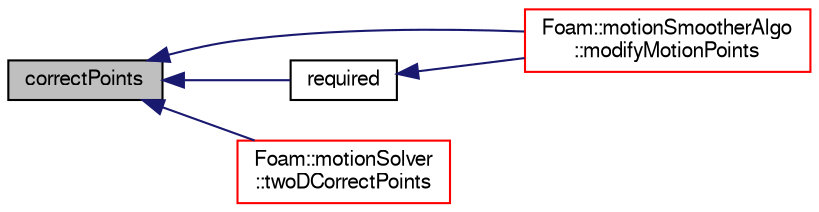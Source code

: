 digraph "correctPoints"
{
  bgcolor="transparent";
  edge [fontname="FreeSans",fontsize="10",labelfontname="FreeSans",labelfontsize="10"];
  node [fontname="FreeSans",fontsize="10",shape=record];
  rankdir="LR";
  Node431 [label="correctPoints",height=0.2,width=0.4,color="black", fillcolor="grey75", style="filled", fontcolor="black"];
  Node431 -> Node432 [dir="back",color="midnightblue",fontsize="10",style="solid",fontname="FreeSans"];
  Node432 [label="Foam::motionSmootherAlgo\l::modifyMotionPoints",height=0.2,width=0.4,color="red",URL="$a21550.html#aef244a2351549fb12f3375a347b0cda3",tooltip="Apply optional point constraint (2d correction) "];
  Node431 -> Node435 [dir="back",color="midnightblue",fontsize="10",style="solid",fontname="FreeSans"];
  Node435 [label="required",height=0.2,width=0.4,color="black",URL="$a25542.html#ac38c1ad34b4444b1e2334d69f9e2cf51",tooltip="Is 2D correction required, i.e. is the mesh a wedge or slab. "];
  Node435 -> Node432 [dir="back",color="midnightblue",fontsize="10",style="solid",fontname="FreeSans"];
  Node431 -> Node436 [dir="back",color="midnightblue",fontsize="10",style="solid",fontname="FreeSans"];
  Node436 [label="Foam::motionSolver\l::twoDCorrectPoints",height=0.2,width=0.4,color="red",URL="$a21578.html#ab1ef1502d59e9cebac6ce0c412f54a19"];
}

